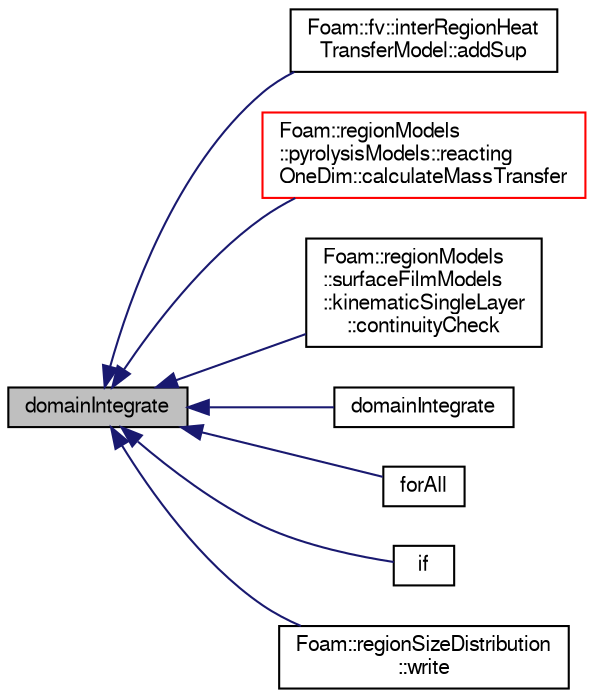 digraph "domainIntegrate"
{
  bgcolor="transparent";
  edge [fontname="FreeSans",fontsize="10",labelfontname="FreeSans",labelfontsize="10"];
  node [fontname="FreeSans",fontsize="10",shape=record];
  rankdir="LR";
  Node1 [label="domainIntegrate",height=0.2,width=0.4,color="black", fillcolor="grey75", style="filled" fontcolor="black"];
  Node1 -> Node2 [dir="back",color="midnightblue",fontsize="10",style="solid",fontname="FreeSans"];
  Node2 [label="Foam::fv::interRegionHeat\lTransferModel::addSup",height=0.2,width=0.4,color="black",URL="$a01127.html#a9c3a3fc9e70c143a42b667f4c9485ec3",tooltip="Source term to energy equation. "];
  Node1 -> Node3 [dir="back",color="midnightblue",fontsize="10",style="solid",fontname="FreeSans"];
  Node3 [label="Foam::regionModels\l::pyrolysisModels::reacting\lOneDim::calculateMassTransfer",height=0.2,width=0.4,color="red",URL="$a02029.html#aebd682c7a3b4af9a49c23c154d966dde",tooltip="Mass check. "];
  Node1 -> Node4 [dir="back",color="midnightblue",fontsize="10",style="solid",fontname="FreeSans"];
  Node4 [label="Foam::regionModels\l::surfaceFilmModels\l::kinematicSingleLayer\l::continuityCheck",height=0.2,width=0.4,color="black",URL="$a01200.html#a14bd3e6eaad50b584cfdb55cb6ab073e",tooltip="Continuity check. "];
  Node1 -> Node5 [dir="back",color="midnightblue",fontsize="10",style="solid",fontname="FreeSans"];
  Node5 [label="domainIntegrate",height=0.2,width=0.4,color="black",URL="$a10271.html#ad007f8ebbff99015d86aaba13cf4e529"];
  Node1 -> Node6 [dir="back",color="midnightblue",fontsize="10",style="solid",fontname="FreeSans"];
  Node6 [label="forAll",height=0.2,width=0.4,color="black",URL="$a03107.html#a9355a38e2751fb0aed092ab612f7a29f"];
  Node1 -> Node7 [dir="back",color="midnightblue",fontsize="10",style="solid",fontname="FreeSans"];
  Node7 [label="if",height=0.2,width=0.4,color="black",URL="$a02856.html#a83c95858e499c38024ce09de13ca697a"];
  Node1 -> Node8 [dir="back",color="midnightblue",fontsize="10",style="solid",fontname="FreeSans"];
  Node8 [label="Foam::regionSizeDistribution\l::write",height=0.2,width=0.4,color="black",URL="$a02080.html#aac759501cf6c7895a70eecbef0226ae1",tooltip="Calculate the regionSizeDistribution and write. "];
}

